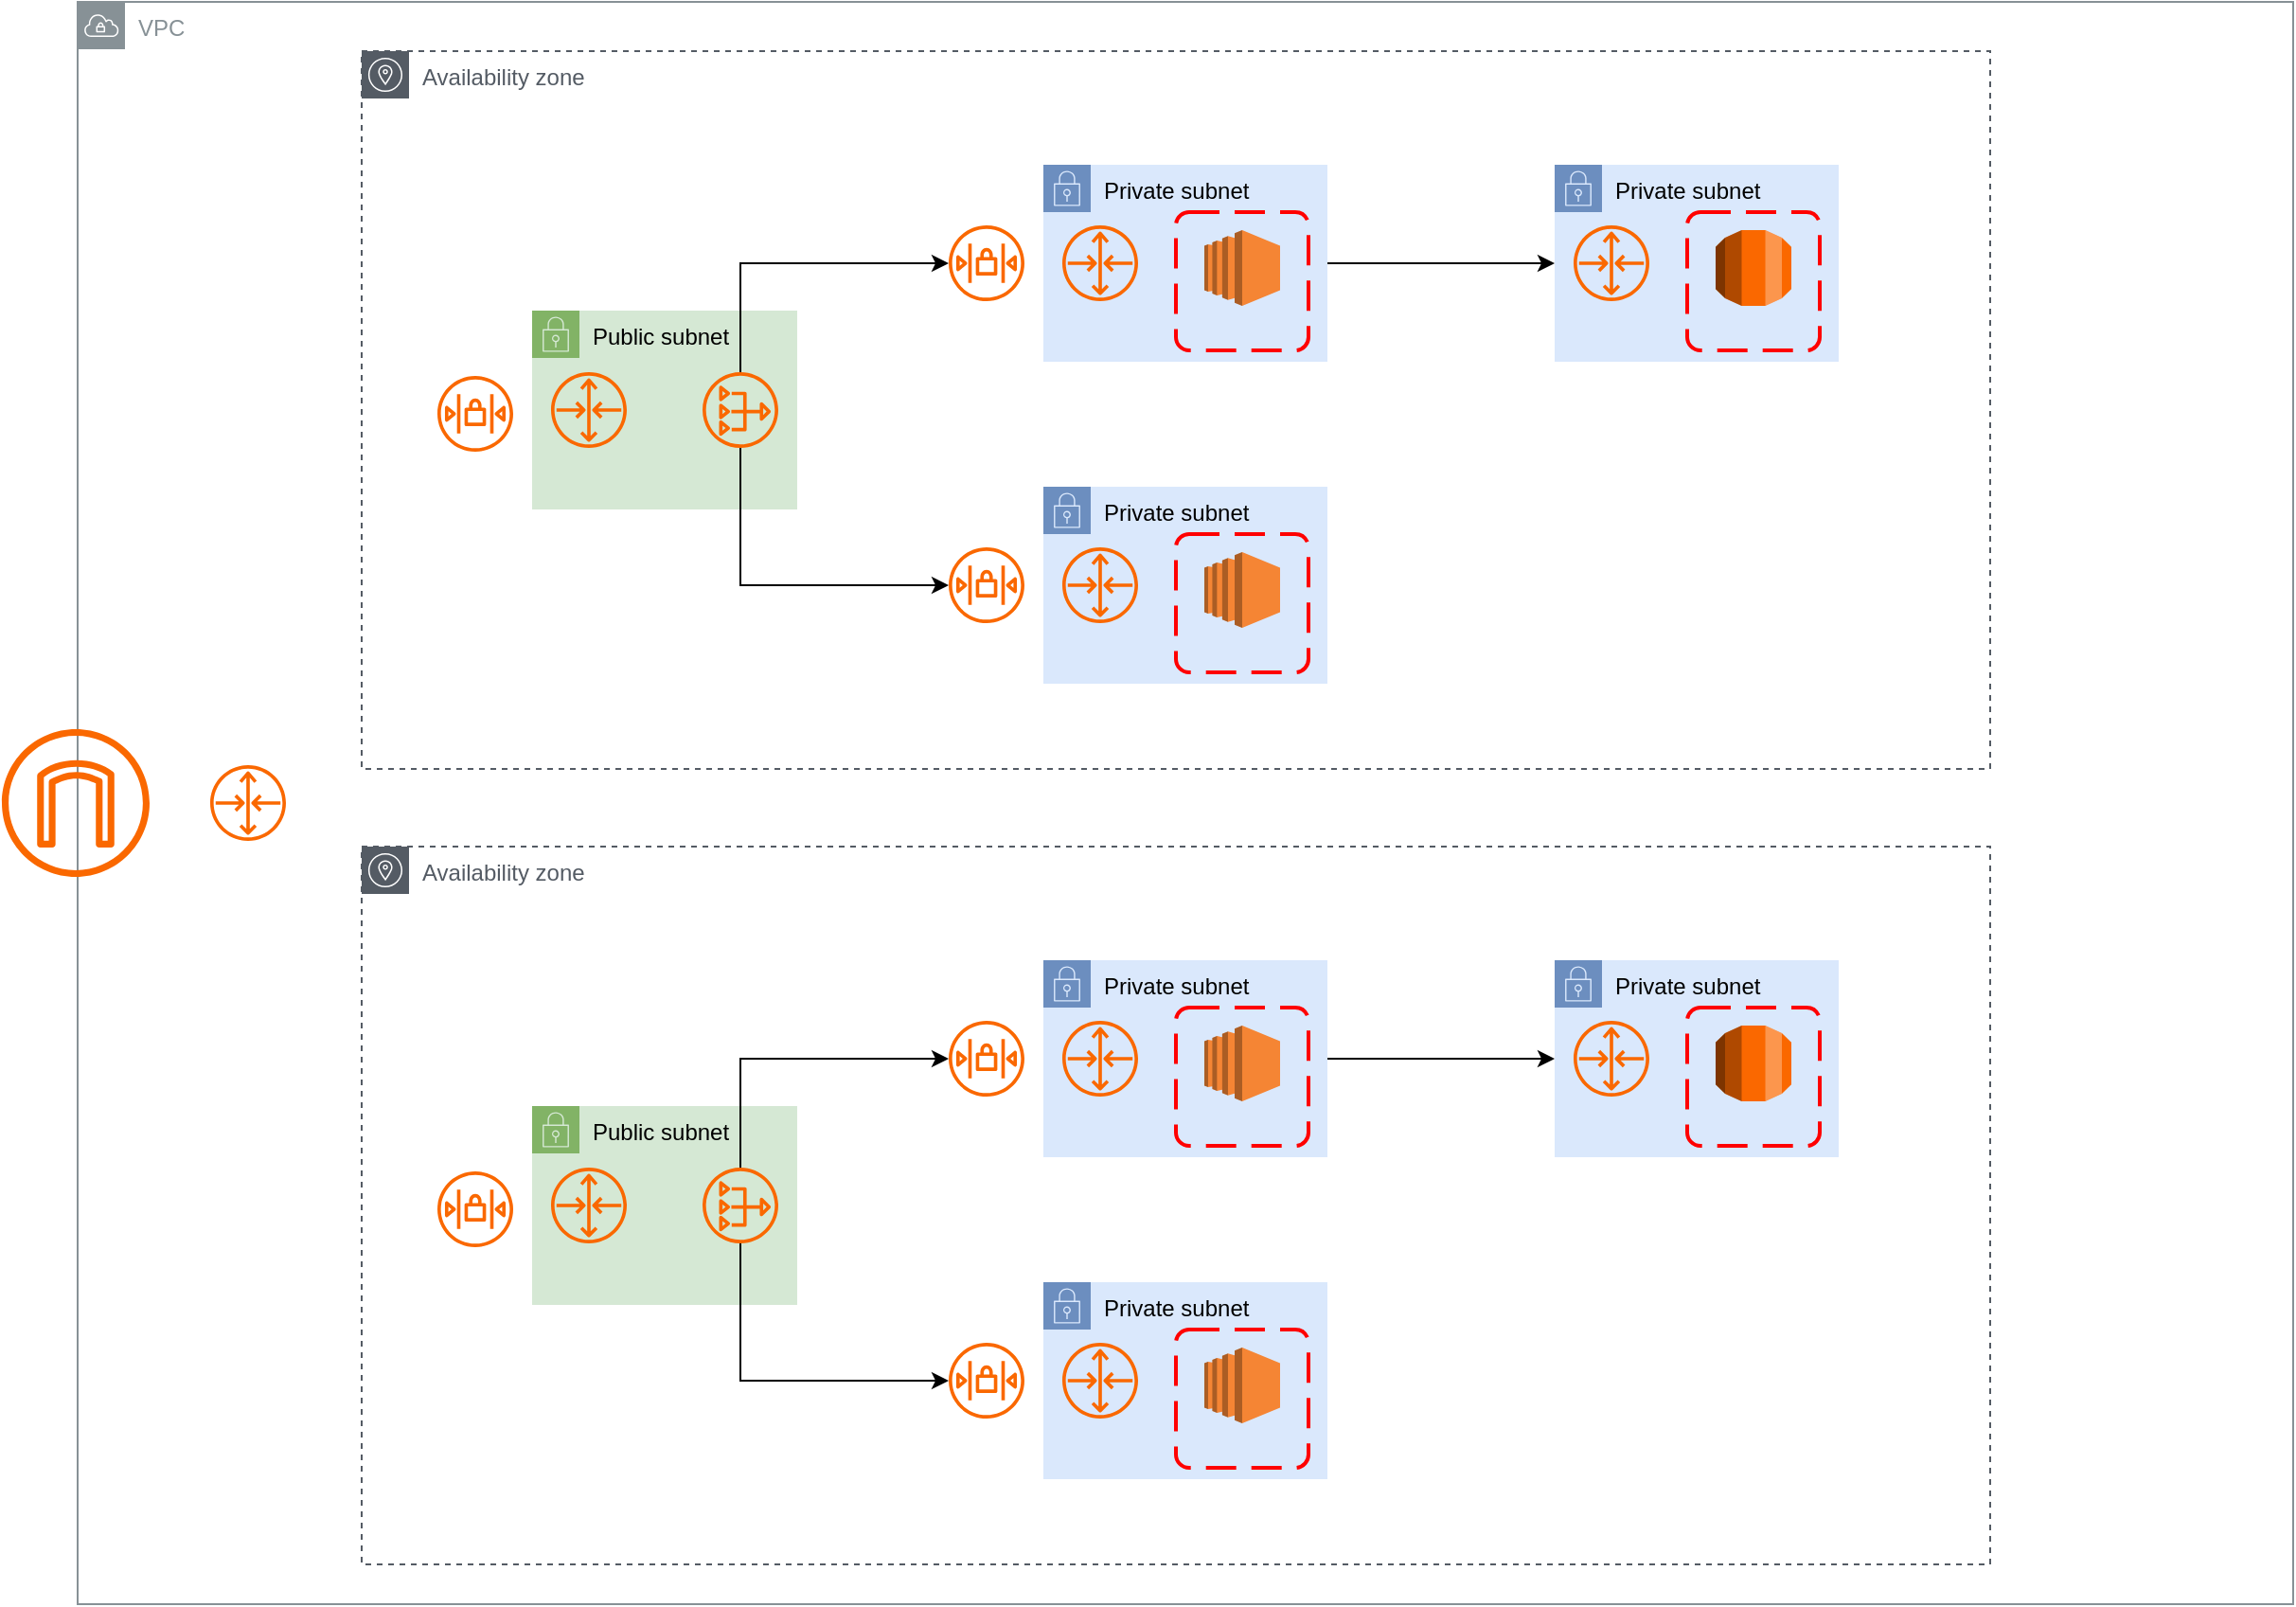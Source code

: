 <mxfile version="24.1.0" type="github">
  <diagram name="페이지-1" id="B7X7RAAIpjtTaOG_oA14">
    <mxGraphModel dx="1363" dy="1039" grid="1" gridSize="10" guides="1" tooltips="1" connect="1" arrows="1" fold="1" page="1" pageScale="1" pageWidth="1390" pageHeight="980" math="0" shadow="0">
      <root>
        <mxCell id="0" />
        <mxCell id="1" parent="0" />
        <mxCell id="1yACNufMbNHx3uxmJ_e0-1" value="VPC" style="sketch=0;outlineConnect=0;gradientColor=none;html=1;whiteSpace=wrap;fontSize=12;fontStyle=0;shape=mxgraph.aws4.group;grIcon=mxgraph.aws4.group_vpc;strokeColor=#879196;fillColor=none;verticalAlign=top;align=left;spacingLeft=30;fontColor=#879196;dashed=0;" vertex="1" parent="1">
          <mxGeometry x="110" y="74" width="1170" height="846" as="geometry" />
        </mxCell>
        <mxCell id="1yACNufMbNHx3uxmJ_e0-27" value="Availability zone" style="sketch=0;outlineConnect=0;gradientColor=none;html=1;whiteSpace=wrap;fontSize=12;fontStyle=0;shape=mxgraph.aws4.group;grIcon=mxgraph.aws4.group_availability_zone;strokeColor=#545B64;fillColor=none;verticalAlign=top;align=left;spacingLeft=30;fontColor=#545B64;dashed=1;" vertex="1" parent="1">
          <mxGeometry x="260" y="100" width="860" height="379" as="geometry" />
        </mxCell>
        <mxCell id="1yACNufMbNHx3uxmJ_e0-25" value="" style="sketch=0;outlineConnect=0;fillColor=#fa6800;strokeColor=#C73500;dashed=0;verticalLabelPosition=bottom;verticalAlign=top;align=center;html=1;fontSize=12;fontStyle=0;aspect=fixed;pointerEvents=1;shape=mxgraph.aws4.internet_gateway;fontColor=#000000;" vertex="1" parent="1">
          <mxGeometry x="70" y="458" width="78" height="78" as="geometry" />
        </mxCell>
        <mxCell id="1yACNufMbNHx3uxmJ_e0-26" value="" style="sketch=0;outlineConnect=0;fillColor=#fa6800;strokeColor=#C73500;dashed=0;verticalLabelPosition=bottom;verticalAlign=top;align=center;html=1;fontSize=12;fontStyle=0;aspect=fixed;pointerEvents=1;shape=mxgraph.aws4.router;fontColor=#000000;" vertex="1" parent="1">
          <mxGeometry x="180" y="477" width="40" height="40" as="geometry" />
        </mxCell>
        <mxCell id="1yACNufMbNHx3uxmJ_e0-31" value="Public subnet" style="points=[[0,0],[0.25,0],[0.5,0],[0.75,0],[1,0],[1,0.25],[1,0.5],[1,0.75],[1,1],[0.75,1],[0.5,1],[0.25,1],[0,1],[0,0.75],[0,0.5],[0,0.25]];outlineConnect=0;html=1;whiteSpace=wrap;fontSize=12;fontStyle=0;container=1;pointerEvents=0;collapsible=0;recursiveResize=0;shape=mxgraph.aws4.group;grIcon=mxgraph.aws4.group_security_group;grStroke=0;strokeColor=#82b366;fillColor=#d5e8d4;verticalAlign=top;align=left;spacingLeft=30;dashed=0;" vertex="1" parent="1">
          <mxGeometry x="350" y="237" width="140" height="105" as="geometry" />
        </mxCell>
        <mxCell id="1yACNufMbNHx3uxmJ_e0-32" value="" style="sketch=0;outlineConnect=0;fillColor=#fa6800;strokeColor=#C73500;dashed=0;verticalLabelPosition=bottom;verticalAlign=top;align=center;html=1;fontSize=12;fontStyle=0;aspect=fixed;pointerEvents=1;shape=mxgraph.aws4.nat_gateway;fontColor=#000000;" vertex="1" parent="1yACNufMbNHx3uxmJ_e0-31">
          <mxGeometry x="90" y="32.5" width="40" height="40" as="geometry" />
        </mxCell>
        <mxCell id="1yACNufMbNHx3uxmJ_e0-33" value="" style="sketch=0;outlineConnect=0;fillColor=#fa6800;strokeColor=#C73500;dashed=0;verticalLabelPosition=bottom;verticalAlign=top;align=center;html=1;fontSize=12;fontStyle=0;aspect=fixed;pointerEvents=1;shape=mxgraph.aws4.router;fontColor=#000000;" vertex="1" parent="1yACNufMbNHx3uxmJ_e0-31">
          <mxGeometry x="10" y="32.5" width="40" height="40" as="geometry" />
        </mxCell>
        <mxCell id="1yACNufMbNHx3uxmJ_e0-34" value="" style="sketch=0;outlineConnect=0;fillColor=#fa6800;strokeColor=#C73500;dashed=0;verticalLabelPosition=bottom;verticalAlign=top;align=center;html=1;fontSize=12;fontStyle=0;aspect=fixed;pointerEvents=1;shape=mxgraph.aws4.network_access_control_list;fontColor=#000000;" vertex="1" parent="1">
          <mxGeometry x="300" y="271.5" width="40" height="40" as="geometry" />
        </mxCell>
        <mxCell id="1yACNufMbNHx3uxmJ_e0-88" style="edgeStyle=orthogonalEdgeStyle;rounded=0;orthogonalLoop=1;jettySize=auto;html=1;" edge="1" parent="1" source="1yACNufMbNHx3uxmJ_e0-42" target="1yACNufMbNHx3uxmJ_e0-56">
          <mxGeometry relative="1" as="geometry" />
        </mxCell>
        <mxCell id="1yACNufMbNHx3uxmJ_e0-42" value="Private subnet" style="points=[[0,0],[0.25,0],[0.5,0],[0.75,0],[1,0],[1,0.25],[1,0.5],[1,0.75],[1,1],[0.75,1],[0.5,1],[0.25,1],[0,1],[0,0.75],[0,0.5],[0,0.25]];outlineConnect=0;html=1;whiteSpace=wrap;fontSize=12;fontStyle=0;container=1;pointerEvents=0;collapsible=0;recursiveResize=0;shape=mxgraph.aws4.group;grIcon=mxgraph.aws4.group_security_group;grStroke=0;strokeColor=#6c8ebf;fillColor=#dae8fc;verticalAlign=top;align=left;spacingLeft=30;dashed=0;" vertex="1" parent="1">
          <mxGeometry x="620" y="160" width="150" height="104" as="geometry" />
        </mxCell>
        <mxCell id="1yACNufMbNHx3uxmJ_e0-43" value="" style="sketch=0;outlineConnect=0;fillColor=#fa6800;strokeColor=#C73500;dashed=0;verticalLabelPosition=bottom;verticalAlign=top;align=center;html=1;fontSize=12;fontStyle=0;aspect=fixed;pointerEvents=1;shape=mxgraph.aws4.router;fontColor=#000000;" vertex="1" parent="1">
          <mxGeometry x="630" y="192" width="40" height="40" as="geometry" />
        </mxCell>
        <mxCell id="1yACNufMbNHx3uxmJ_e0-44" value="" style="sketch=0;outlineConnect=0;fillColor=#fa6800;strokeColor=#C73500;dashed=0;verticalLabelPosition=bottom;verticalAlign=top;align=center;html=1;fontSize=12;fontStyle=0;aspect=fixed;pointerEvents=1;shape=mxgraph.aws4.network_access_control_list;fontColor=#000000;" vertex="1" parent="1">
          <mxGeometry x="570" y="192" width="40" height="40" as="geometry" />
        </mxCell>
        <mxCell id="1yACNufMbNHx3uxmJ_e0-45" value="" style="outlineConnect=0;dashed=0;verticalLabelPosition=bottom;verticalAlign=top;align=center;html=1;shape=mxgraph.aws3.ec2;fillColor=#F58534;gradientColor=none;" vertex="1" parent="1">
          <mxGeometry x="705" y="194.5" width="40" height="40" as="geometry" />
        </mxCell>
        <mxCell id="1yACNufMbNHx3uxmJ_e0-46" value="" style="rounded=1;arcSize=10;dashed=1;strokeColor=#ff0000;fillColor=none;gradientColor=none;dashPattern=8 4;strokeWidth=2;" vertex="1" parent="1">
          <mxGeometry x="690" y="185" width="70" height="73" as="geometry" />
        </mxCell>
        <mxCell id="1yACNufMbNHx3uxmJ_e0-56" value="Private subnet" style="points=[[0,0],[0.25,0],[0.5,0],[0.75,0],[1,0],[1,0.25],[1,0.5],[1,0.75],[1,1],[0.75,1],[0.5,1],[0.25,1],[0,1],[0,0.75],[0,0.5],[0,0.25]];outlineConnect=0;html=1;whiteSpace=wrap;fontSize=12;fontStyle=0;container=1;pointerEvents=0;collapsible=0;recursiveResize=0;shape=mxgraph.aws4.group;grIcon=mxgraph.aws4.group_security_group;grStroke=0;strokeColor=#6c8ebf;fillColor=#dae8fc;verticalAlign=top;align=left;spacingLeft=30;dashed=0;" vertex="1" parent="1">
          <mxGeometry x="890" y="160" width="150" height="104" as="geometry" />
        </mxCell>
        <mxCell id="1yACNufMbNHx3uxmJ_e0-57" value="" style="sketch=0;outlineConnect=0;fillColor=#fa6800;strokeColor=#C73500;dashed=0;verticalLabelPosition=bottom;verticalAlign=top;align=center;html=1;fontSize=12;fontStyle=0;aspect=fixed;pointerEvents=1;shape=mxgraph.aws4.router;fontColor=#000000;" vertex="1" parent="1">
          <mxGeometry x="900" y="192" width="40" height="40" as="geometry" />
        </mxCell>
        <mxCell id="1yACNufMbNHx3uxmJ_e0-59" value="" style="rounded=1;arcSize=10;dashed=1;strokeColor=#ff0000;fillColor=none;gradientColor=none;dashPattern=8 4;strokeWidth=2;" vertex="1" parent="1">
          <mxGeometry x="960" y="185" width="70" height="73" as="geometry" />
        </mxCell>
        <mxCell id="1yACNufMbNHx3uxmJ_e0-75" value="" style="outlineConnect=0;dashed=0;verticalLabelPosition=bottom;verticalAlign=top;align=center;html=1;shape=mxgraph.aws3.rds;fillColor=#fa6800;fontColor=#000000;strokeColor=#C73500;" vertex="1" parent="1">
          <mxGeometry x="975" y="194.5" width="40" height="40" as="geometry" />
        </mxCell>
        <mxCell id="1yACNufMbNHx3uxmJ_e0-81" value="Private subnet" style="points=[[0,0],[0.25,0],[0.5,0],[0.75,0],[1,0],[1,0.25],[1,0.5],[1,0.75],[1,1],[0.75,1],[0.5,1],[0.25,1],[0,1],[0,0.75],[0,0.5],[0,0.25]];outlineConnect=0;html=1;whiteSpace=wrap;fontSize=12;fontStyle=0;container=1;pointerEvents=0;collapsible=0;recursiveResize=0;shape=mxgraph.aws4.group;grIcon=mxgraph.aws4.group_security_group;grStroke=0;strokeColor=#6c8ebf;fillColor=#dae8fc;verticalAlign=top;align=left;spacingLeft=30;dashed=0;" vertex="1" parent="1">
          <mxGeometry x="620" y="330" width="150" height="104" as="geometry" />
        </mxCell>
        <mxCell id="1yACNufMbNHx3uxmJ_e0-82" value="" style="sketch=0;outlineConnect=0;fillColor=#fa6800;strokeColor=#C73500;dashed=0;verticalLabelPosition=bottom;verticalAlign=top;align=center;html=1;fontSize=12;fontStyle=0;aspect=fixed;pointerEvents=1;shape=mxgraph.aws4.router;fontColor=#000000;" vertex="1" parent="1">
          <mxGeometry x="630" y="362" width="40" height="40" as="geometry" />
        </mxCell>
        <mxCell id="1yACNufMbNHx3uxmJ_e0-83" value="" style="sketch=0;outlineConnect=0;fillColor=#fa6800;strokeColor=#C73500;dashed=0;verticalLabelPosition=bottom;verticalAlign=top;align=center;html=1;fontSize=12;fontStyle=0;aspect=fixed;pointerEvents=1;shape=mxgraph.aws4.network_access_control_list;fontColor=#000000;" vertex="1" parent="1">
          <mxGeometry x="570" y="362" width="40" height="40" as="geometry" />
        </mxCell>
        <mxCell id="1yACNufMbNHx3uxmJ_e0-84" value="" style="outlineConnect=0;dashed=0;verticalLabelPosition=bottom;verticalAlign=top;align=center;html=1;shape=mxgraph.aws3.ec2;fillColor=#F58534;gradientColor=none;" vertex="1" parent="1">
          <mxGeometry x="705" y="364.5" width="40" height="40" as="geometry" />
        </mxCell>
        <mxCell id="1yACNufMbNHx3uxmJ_e0-85" value="" style="rounded=1;arcSize=10;dashed=1;strokeColor=#ff0000;fillColor=none;gradientColor=none;dashPattern=8 4;strokeWidth=2;" vertex="1" parent="1">
          <mxGeometry x="690" y="355" width="70" height="73" as="geometry" />
        </mxCell>
        <mxCell id="1yACNufMbNHx3uxmJ_e0-89" style="edgeStyle=orthogonalEdgeStyle;rounded=0;orthogonalLoop=1;jettySize=auto;html=1;" edge="1" parent="1" source="1yACNufMbNHx3uxmJ_e0-32" target="1yACNufMbNHx3uxmJ_e0-44">
          <mxGeometry relative="1" as="geometry">
            <Array as="points">
              <mxPoint x="460" y="212" />
            </Array>
          </mxGeometry>
        </mxCell>
        <mxCell id="1yACNufMbNHx3uxmJ_e0-90" style="edgeStyle=orthogonalEdgeStyle;rounded=0;orthogonalLoop=1;jettySize=auto;html=1;" edge="1" parent="1" source="1yACNufMbNHx3uxmJ_e0-32" target="1yACNufMbNHx3uxmJ_e0-83">
          <mxGeometry relative="1" as="geometry">
            <Array as="points">
              <mxPoint x="460" y="382" />
            </Array>
          </mxGeometry>
        </mxCell>
        <mxCell id="1yACNufMbNHx3uxmJ_e0-91" value="Availability zone" style="sketch=0;outlineConnect=0;gradientColor=none;html=1;whiteSpace=wrap;fontSize=12;fontStyle=0;shape=mxgraph.aws4.group;grIcon=mxgraph.aws4.group_availability_zone;strokeColor=#545B64;fillColor=none;verticalAlign=top;align=left;spacingLeft=30;fontColor=#545B64;dashed=1;" vertex="1" parent="1">
          <mxGeometry x="260" y="520" width="860" height="379" as="geometry" />
        </mxCell>
        <mxCell id="1yACNufMbNHx3uxmJ_e0-92" value="Public subnet" style="points=[[0,0],[0.25,0],[0.5,0],[0.75,0],[1,0],[1,0.25],[1,0.5],[1,0.75],[1,1],[0.75,1],[0.5,1],[0.25,1],[0,1],[0,0.75],[0,0.5],[0,0.25]];outlineConnect=0;html=1;whiteSpace=wrap;fontSize=12;fontStyle=0;container=1;pointerEvents=0;collapsible=0;recursiveResize=0;shape=mxgraph.aws4.group;grIcon=mxgraph.aws4.group_security_group;grStroke=0;strokeColor=#82b366;fillColor=#d5e8d4;verticalAlign=top;align=left;spacingLeft=30;dashed=0;" vertex="1" parent="1">
          <mxGeometry x="350" y="657" width="140" height="105" as="geometry" />
        </mxCell>
        <mxCell id="1yACNufMbNHx3uxmJ_e0-93" value="" style="sketch=0;outlineConnect=0;fillColor=#fa6800;strokeColor=#C73500;dashed=0;verticalLabelPosition=bottom;verticalAlign=top;align=center;html=1;fontSize=12;fontStyle=0;aspect=fixed;pointerEvents=1;shape=mxgraph.aws4.nat_gateway;fontColor=#000000;" vertex="1" parent="1yACNufMbNHx3uxmJ_e0-92">
          <mxGeometry x="90" y="32.5" width="40" height="40" as="geometry" />
        </mxCell>
        <mxCell id="1yACNufMbNHx3uxmJ_e0-94" value="" style="sketch=0;outlineConnect=0;fillColor=#fa6800;strokeColor=#C73500;dashed=0;verticalLabelPosition=bottom;verticalAlign=top;align=center;html=1;fontSize=12;fontStyle=0;aspect=fixed;pointerEvents=1;shape=mxgraph.aws4.router;fontColor=#000000;" vertex="1" parent="1yACNufMbNHx3uxmJ_e0-92">
          <mxGeometry x="10" y="32.5" width="40" height="40" as="geometry" />
        </mxCell>
        <mxCell id="1yACNufMbNHx3uxmJ_e0-95" value="" style="sketch=0;outlineConnect=0;fillColor=#fa6800;strokeColor=#C73500;dashed=0;verticalLabelPosition=bottom;verticalAlign=top;align=center;html=1;fontSize=12;fontStyle=0;aspect=fixed;pointerEvents=1;shape=mxgraph.aws4.network_access_control_list;fontColor=#000000;" vertex="1" parent="1">
          <mxGeometry x="300" y="691.5" width="40" height="40" as="geometry" />
        </mxCell>
        <mxCell id="1yACNufMbNHx3uxmJ_e0-96" style="edgeStyle=orthogonalEdgeStyle;rounded=0;orthogonalLoop=1;jettySize=auto;html=1;" edge="1" parent="1" source="1yACNufMbNHx3uxmJ_e0-97" target="1yACNufMbNHx3uxmJ_e0-102">
          <mxGeometry relative="1" as="geometry" />
        </mxCell>
        <mxCell id="1yACNufMbNHx3uxmJ_e0-97" value="Private subnet" style="points=[[0,0],[0.25,0],[0.5,0],[0.75,0],[1,0],[1,0.25],[1,0.5],[1,0.75],[1,1],[0.75,1],[0.5,1],[0.25,1],[0,1],[0,0.75],[0,0.5],[0,0.25]];outlineConnect=0;html=1;whiteSpace=wrap;fontSize=12;fontStyle=0;container=1;pointerEvents=0;collapsible=0;recursiveResize=0;shape=mxgraph.aws4.group;grIcon=mxgraph.aws4.group_security_group;grStroke=0;strokeColor=#6c8ebf;fillColor=#dae8fc;verticalAlign=top;align=left;spacingLeft=30;dashed=0;" vertex="1" parent="1">
          <mxGeometry x="620" y="580" width="150" height="104" as="geometry" />
        </mxCell>
        <mxCell id="1yACNufMbNHx3uxmJ_e0-98" value="" style="sketch=0;outlineConnect=0;fillColor=#fa6800;strokeColor=#C73500;dashed=0;verticalLabelPosition=bottom;verticalAlign=top;align=center;html=1;fontSize=12;fontStyle=0;aspect=fixed;pointerEvents=1;shape=mxgraph.aws4.router;fontColor=#000000;" vertex="1" parent="1">
          <mxGeometry x="630" y="612" width="40" height="40" as="geometry" />
        </mxCell>
        <mxCell id="1yACNufMbNHx3uxmJ_e0-99" value="" style="sketch=0;outlineConnect=0;fillColor=#fa6800;strokeColor=#C73500;dashed=0;verticalLabelPosition=bottom;verticalAlign=top;align=center;html=1;fontSize=12;fontStyle=0;aspect=fixed;pointerEvents=1;shape=mxgraph.aws4.network_access_control_list;fontColor=#000000;" vertex="1" parent="1">
          <mxGeometry x="570" y="612" width="40" height="40" as="geometry" />
        </mxCell>
        <mxCell id="1yACNufMbNHx3uxmJ_e0-100" value="" style="outlineConnect=0;dashed=0;verticalLabelPosition=bottom;verticalAlign=top;align=center;html=1;shape=mxgraph.aws3.ec2;fillColor=#F58534;gradientColor=none;" vertex="1" parent="1">
          <mxGeometry x="705" y="614.5" width="40" height="40" as="geometry" />
        </mxCell>
        <mxCell id="1yACNufMbNHx3uxmJ_e0-101" value="" style="rounded=1;arcSize=10;dashed=1;strokeColor=#ff0000;fillColor=none;gradientColor=none;dashPattern=8 4;strokeWidth=2;" vertex="1" parent="1">
          <mxGeometry x="690" y="605" width="70" height="73" as="geometry" />
        </mxCell>
        <mxCell id="1yACNufMbNHx3uxmJ_e0-102" value="Private subnet" style="points=[[0,0],[0.25,0],[0.5,0],[0.75,0],[1,0],[1,0.25],[1,0.5],[1,0.75],[1,1],[0.75,1],[0.5,1],[0.25,1],[0,1],[0,0.75],[0,0.5],[0,0.25]];outlineConnect=0;html=1;whiteSpace=wrap;fontSize=12;fontStyle=0;container=1;pointerEvents=0;collapsible=0;recursiveResize=0;shape=mxgraph.aws4.group;grIcon=mxgraph.aws4.group_security_group;grStroke=0;strokeColor=#6c8ebf;fillColor=#dae8fc;verticalAlign=top;align=left;spacingLeft=30;dashed=0;" vertex="1" parent="1">
          <mxGeometry x="890" y="580" width="150" height="104" as="geometry" />
        </mxCell>
        <mxCell id="1yACNufMbNHx3uxmJ_e0-103" value="" style="sketch=0;outlineConnect=0;fillColor=#fa6800;strokeColor=#C73500;dashed=0;verticalLabelPosition=bottom;verticalAlign=top;align=center;html=1;fontSize=12;fontStyle=0;aspect=fixed;pointerEvents=1;shape=mxgraph.aws4.router;fontColor=#000000;" vertex="1" parent="1">
          <mxGeometry x="900" y="612" width="40" height="40" as="geometry" />
        </mxCell>
        <mxCell id="1yACNufMbNHx3uxmJ_e0-104" value="" style="rounded=1;arcSize=10;dashed=1;strokeColor=#ff0000;fillColor=none;gradientColor=none;dashPattern=8 4;strokeWidth=2;" vertex="1" parent="1">
          <mxGeometry x="960" y="605" width="70" height="73" as="geometry" />
        </mxCell>
        <mxCell id="1yACNufMbNHx3uxmJ_e0-105" value="" style="outlineConnect=0;dashed=0;verticalLabelPosition=bottom;verticalAlign=top;align=center;html=1;shape=mxgraph.aws3.rds;fillColor=#fa6800;fontColor=#000000;strokeColor=#C73500;" vertex="1" parent="1">
          <mxGeometry x="975" y="614.5" width="40" height="40" as="geometry" />
        </mxCell>
        <mxCell id="1yACNufMbNHx3uxmJ_e0-106" value="Private subnet" style="points=[[0,0],[0.25,0],[0.5,0],[0.75,0],[1,0],[1,0.25],[1,0.5],[1,0.75],[1,1],[0.75,1],[0.5,1],[0.25,1],[0,1],[0,0.75],[0,0.5],[0,0.25]];outlineConnect=0;html=1;whiteSpace=wrap;fontSize=12;fontStyle=0;container=1;pointerEvents=0;collapsible=0;recursiveResize=0;shape=mxgraph.aws4.group;grIcon=mxgraph.aws4.group_security_group;grStroke=0;strokeColor=#6c8ebf;fillColor=#dae8fc;verticalAlign=top;align=left;spacingLeft=30;dashed=0;" vertex="1" parent="1">
          <mxGeometry x="620" y="750" width="150" height="104" as="geometry" />
        </mxCell>
        <mxCell id="1yACNufMbNHx3uxmJ_e0-107" value="" style="sketch=0;outlineConnect=0;fillColor=#fa6800;strokeColor=#C73500;dashed=0;verticalLabelPosition=bottom;verticalAlign=top;align=center;html=1;fontSize=12;fontStyle=0;aspect=fixed;pointerEvents=1;shape=mxgraph.aws4.router;fontColor=#000000;" vertex="1" parent="1">
          <mxGeometry x="630" y="782" width="40" height="40" as="geometry" />
        </mxCell>
        <mxCell id="1yACNufMbNHx3uxmJ_e0-108" value="" style="sketch=0;outlineConnect=0;fillColor=#fa6800;strokeColor=#C73500;dashed=0;verticalLabelPosition=bottom;verticalAlign=top;align=center;html=1;fontSize=12;fontStyle=0;aspect=fixed;pointerEvents=1;shape=mxgraph.aws4.network_access_control_list;fontColor=#000000;" vertex="1" parent="1">
          <mxGeometry x="570" y="782" width="40" height="40" as="geometry" />
        </mxCell>
        <mxCell id="1yACNufMbNHx3uxmJ_e0-109" value="" style="outlineConnect=0;dashed=0;verticalLabelPosition=bottom;verticalAlign=top;align=center;html=1;shape=mxgraph.aws3.ec2;fillColor=#F58534;gradientColor=none;" vertex="1" parent="1">
          <mxGeometry x="705" y="784.5" width="40" height="40" as="geometry" />
        </mxCell>
        <mxCell id="1yACNufMbNHx3uxmJ_e0-110" value="" style="rounded=1;arcSize=10;dashed=1;strokeColor=#ff0000;fillColor=none;gradientColor=none;dashPattern=8 4;strokeWidth=2;" vertex="1" parent="1">
          <mxGeometry x="690" y="775" width="70" height="73" as="geometry" />
        </mxCell>
        <mxCell id="1yACNufMbNHx3uxmJ_e0-111" style="edgeStyle=orthogonalEdgeStyle;rounded=0;orthogonalLoop=1;jettySize=auto;html=1;" edge="1" parent="1" source="1yACNufMbNHx3uxmJ_e0-93" target="1yACNufMbNHx3uxmJ_e0-99">
          <mxGeometry relative="1" as="geometry">
            <Array as="points">
              <mxPoint x="460" y="632" />
            </Array>
          </mxGeometry>
        </mxCell>
        <mxCell id="1yACNufMbNHx3uxmJ_e0-112" style="edgeStyle=orthogonalEdgeStyle;rounded=0;orthogonalLoop=1;jettySize=auto;html=1;" edge="1" parent="1" source="1yACNufMbNHx3uxmJ_e0-93" target="1yACNufMbNHx3uxmJ_e0-108">
          <mxGeometry relative="1" as="geometry">
            <Array as="points">
              <mxPoint x="460" y="802" />
            </Array>
          </mxGeometry>
        </mxCell>
      </root>
    </mxGraphModel>
  </diagram>
</mxfile>
